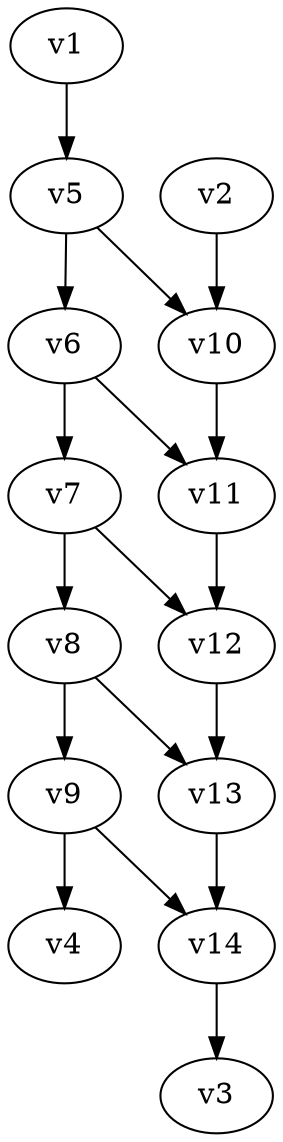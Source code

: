 digraph ladder_4loop_0 {
overall_factor=1;
multiplicity_factor=1;
v1;
v2;
v3;
v4;
v5 [int_id="V_3_SCALAR_000"];
v6 [int_id="V_3_SCALAR_000"];
v7 [int_id="V_3_SCALAR_000"];
v8 [int_id="V_3_SCALAR_000"];
v9 [int_id="V_3_SCALAR_000"];
v10 [int_id="V_3_SCALAR_000"];
v11 [int_id="V_3_SCALAR_000"];
v12 [int_id="V_3_SCALAR_000"];
v13 [int_id="V_3_SCALAR_000"];
v14 [int_id="V_3_SCALAR_000"];
v1 -> v5 [pdg=1000, name=p1, mom=p1];
v2 -> v10 [pdg=1000, name=p2, mom=p2];
v14 -> v3 [pdg=1000, name=p3, mom=p3];
v9 -> v4 [pdg=1000, name=p4, mom=p4];
v5 -> v6 [pdg=1000, name=q1];
v10 -> v11 [pdg=1000, name=q10, lmb_index=0];
v11 -> v12 [pdg=1000, name=q11, lmb_index=1];
v12 -> v13 [pdg=1000, name=q12, lmb_index=2];
v13 -> v14 [pdg=1000, name=q13, lmb_index=3];
v6 -> v7 [pdg=1000, name=q2];
v7 -> v8 [pdg=1000, name=q3];
v8 -> v9 [pdg=1000, name=q4];
v5 -> v10 [pdg=1000, name=q5];
v6 -> v11 [pdg=1000, name=q6];
v7 -> v12 [pdg=1000, name=q7];
v8 -> v13 [pdg=1000, name=q8];
v9 -> v14 [pdg=1000, name=q9];
}
